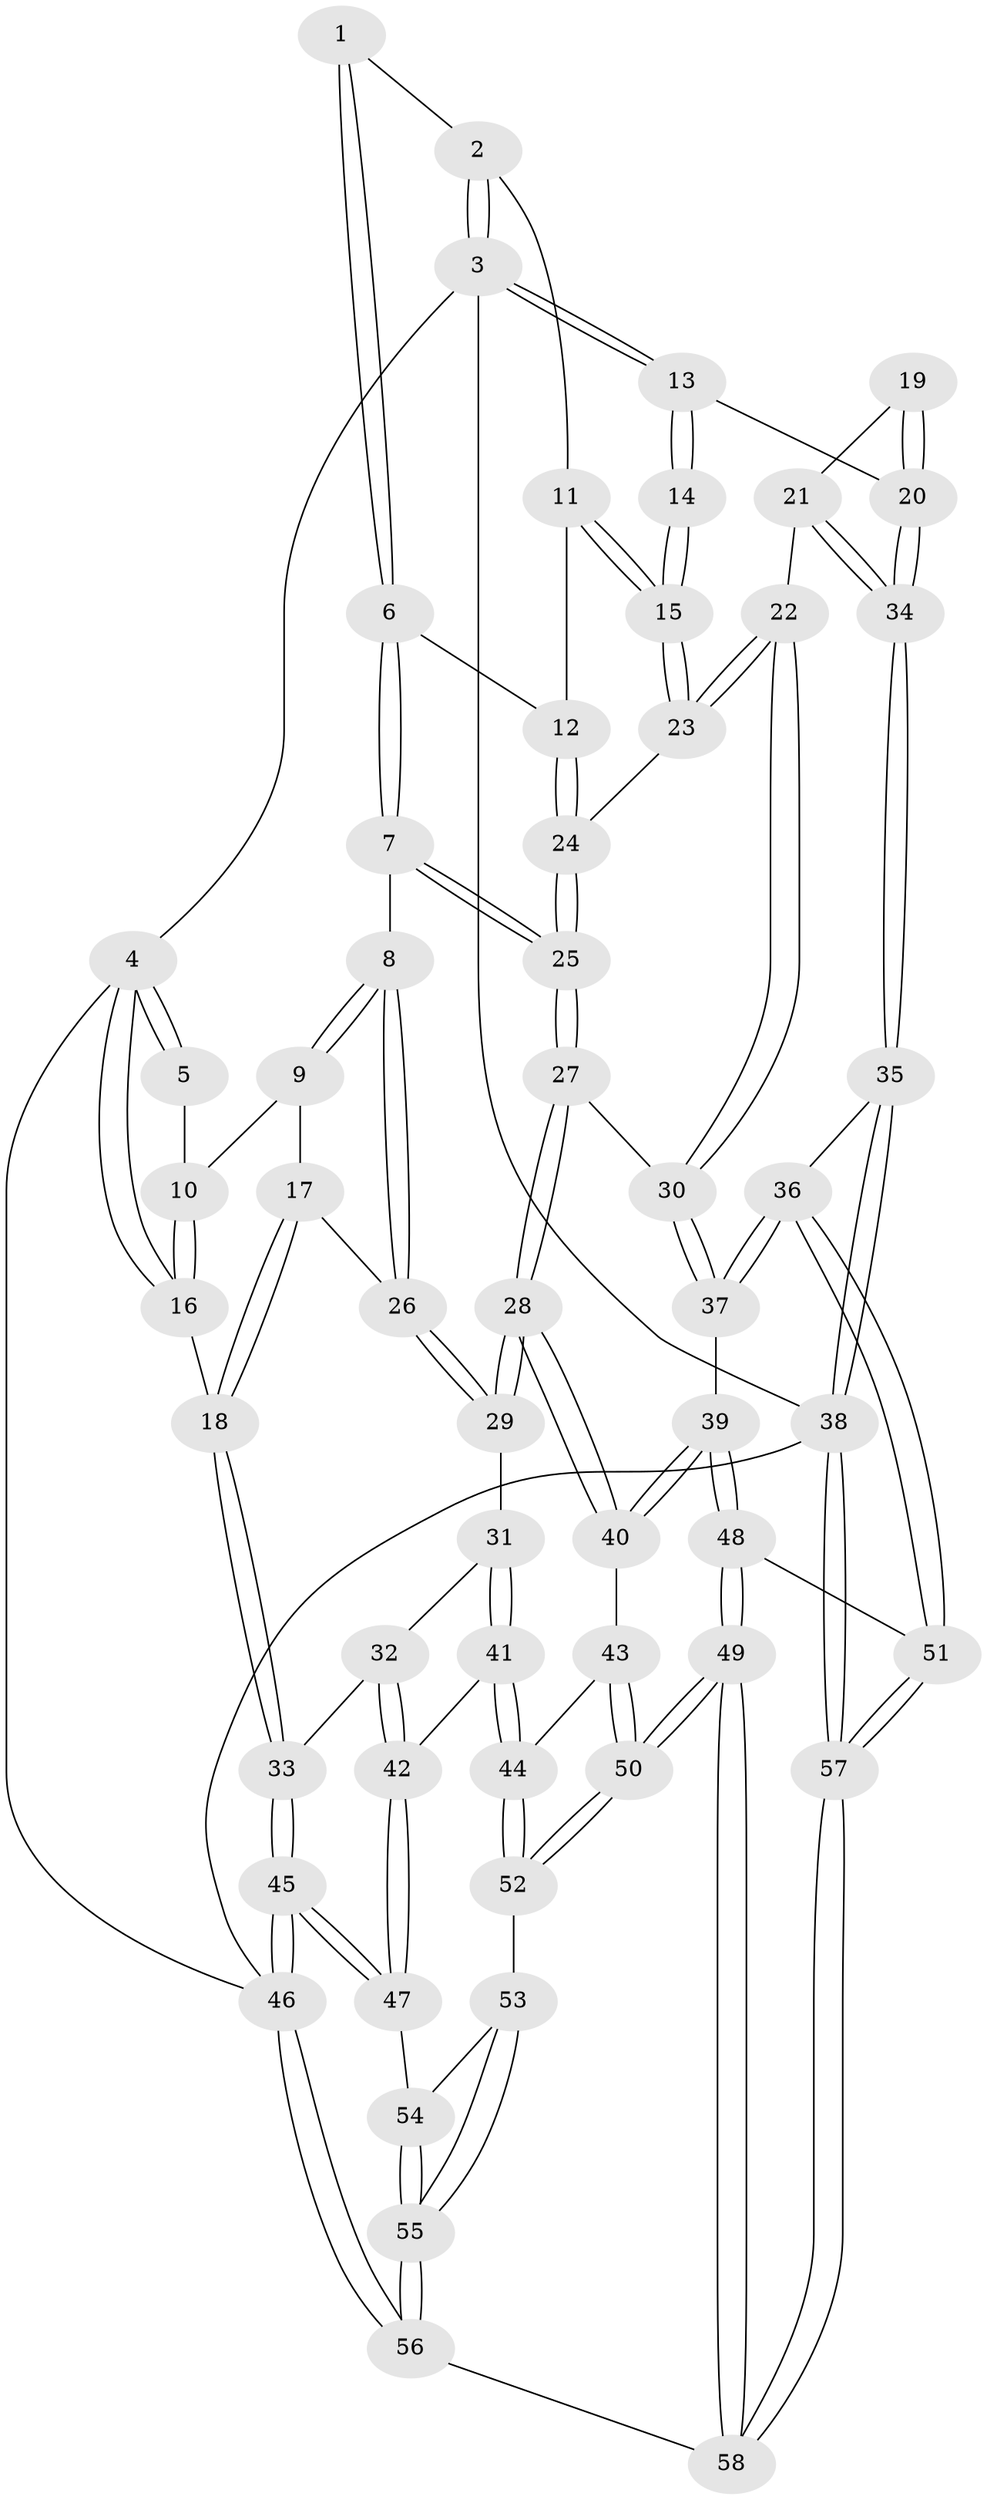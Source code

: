 // coarse degree distribution, {3: 0.3103448275862069, 4: 0.27586206896551724, 5: 0.27586206896551724, 6: 0.10344827586206896, 9: 0.034482758620689655}
// Generated by graph-tools (version 1.1) at 2025/07/03/04/25 22:07:08]
// undirected, 58 vertices, 142 edges
graph export_dot {
graph [start="1"]
  node [color=gray90,style=filled];
  1 [pos="+0.4696548220846016+0"];
  2 [pos="+0.7834585805763284+0"];
  3 [pos="+1+0"];
  4 [pos="+0+0"];
  5 [pos="+0.2223284604241303+0"];
  6 [pos="+0.5012868147820992+0.14898670351215312"];
  7 [pos="+0.45682674087986236+0.18582308326586222"];
  8 [pos="+0.37315106981655316+0.1843611174290356"];
  9 [pos="+0.22302899368355308+0"];
  10 [pos="+0.21910159824707118+0"];
  11 [pos="+0.7621093655419818+0"];
  12 [pos="+0.5518954520614512+0.13699625783823702"];
  13 [pos="+1+0"];
  14 [pos="+0.8614230690100703+0.13485876988235773"];
  15 [pos="+0.8280346340797401+0.1319315041997996"];
  16 [pos="+0+0.20039039814814644"];
  17 [pos="+0.09206904984241886+0.1926507011785775"];
  18 [pos="+0+0.351473640841685"];
  19 [pos="+0.9606934665883532+0.20282118095161214"];
  20 [pos="+1+0.28672259446239334"];
  21 [pos="+0.9179159339094357+0.3256314519675972"];
  22 [pos="+0.8632303437079489+0.3092260313689289"];
  23 [pos="+0.79359763419327+0.23022136359743936"];
  24 [pos="+0.7372221831656322+0.25588636279447236"];
  25 [pos="+0.594668555383679+0.4508671320893275"];
  26 [pos="+0.3075124171885065+0.26890258157353697"];
  27 [pos="+0.5945206886790266+0.4533469217336169"];
  28 [pos="+0.5648615734224728+0.5037790788044485"];
  29 [pos="+0.2551906096538343+0.43122388931532135"];
  30 [pos="+0.8041684932410509+0.4661101234239341"];
  31 [pos="+0.2038044697410543+0.4639730187970109"];
  32 [pos="+0.17713402811632312+0.4630434132963464"];
  33 [pos="+0+0.4010651423728812"];
  34 [pos="+1+0.44680482151037554"];
  35 [pos="+1+0.5539115765681134"];
  36 [pos="+1+0.5955425774887191"];
  37 [pos="+0.9598259068799749+0.5856670947524282"];
  38 [pos="+1+1"];
  39 [pos="+0.6758480618004675+0.6643907252225681"];
  40 [pos="+0.5666008112395697+0.5401430558664184"];
  41 [pos="+0.2853393695626921+0.6802855591672323"];
  42 [pos="+0.110779938831925+0.7047226747983905"];
  43 [pos="+0.4778862565659465+0.641513157155456"];
  44 [pos="+0.3018795374433095+0.7002099185388634"];
  45 [pos="+0+0.734738171042139"];
  46 [pos="+0+1"];
  47 [pos="+0.04407407040681435+0.7520910743587906"];
  48 [pos="+0.699271501310103+0.8271253228788523"];
  49 [pos="+0.5358203039128699+1"];
  50 [pos="+0.5222689880016461+0.9881238201815576"];
  51 [pos="+0.8483774475859718+0.8378689313569674"];
  52 [pos="+0.29204270129753684+0.8197548416015589"];
  53 [pos="+0.2859312459850445+0.8226855647124239"];
  54 [pos="+0.06128786609431525+0.7633468282416102"];
  55 [pos="+0.1659267047774207+0.9471034501380267"];
  56 [pos="+0+1"];
  57 [pos="+1+1"];
  58 [pos="+0.5367717863083121+1"];
  1 -- 2;
  1 -- 6;
  1 -- 6;
  2 -- 3;
  2 -- 3;
  2 -- 11;
  3 -- 4;
  3 -- 13;
  3 -- 13;
  3 -- 38;
  4 -- 5;
  4 -- 5;
  4 -- 16;
  4 -- 16;
  4 -- 46;
  5 -- 10;
  6 -- 7;
  6 -- 7;
  6 -- 12;
  7 -- 8;
  7 -- 25;
  7 -- 25;
  8 -- 9;
  8 -- 9;
  8 -- 26;
  8 -- 26;
  9 -- 10;
  9 -- 17;
  10 -- 16;
  10 -- 16;
  11 -- 12;
  11 -- 15;
  11 -- 15;
  12 -- 24;
  12 -- 24;
  13 -- 14;
  13 -- 14;
  13 -- 20;
  14 -- 15;
  14 -- 15;
  15 -- 23;
  15 -- 23;
  16 -- 18;
  17 -- 18;
  17 -- 18;
  17 -- 26;
  18 -- 33;
  18 -- 33;
  19 -- 20;
  19 -- 20;
  19 -- 21;
  20 -- 34;
  20 -- 34;
  21 -- 22;
  21 -- 34;
  21 -- 34;
  22 -- 23;
  22 -- 23;
  22 -- 30;
  22 -- 30;
  23 -- 24;
  24 -- 25;
  24 -- 25;
  25 -- 27;
  25 -- 27;
  26 -- 29;
  26 -- 29;
  27 -- 28;
  27 -- 28;
  27 -- 30;
  28 -- 29;
  28 -- 29;
  28 -- 40;
  28 -- 40;
  29 -- 31;
  30 -- 37;
  30 -- 37;
  31 -- 32;
  31 -- 41;
  31 -- 41;
  32 -- 33;
  32 -- 42;
  32 -- 42;
  33 -- 45;
  33 -- 45;
  34 -- 35;
  34 -- 35;
  35 -- 36;
  35 -- 38;
  35 -- 38;
  36 -- 37;
  36 -- 37;
  36 -- 51;
  36 -- 51;
  37 -- 39;
  38 -- 57;
  38 -- 57;
  38 -- 46;
  39 -- 40;
  39 -- 40;
  39 -- 48;
  39 -- 48;
  40 -- 43;
  41 -- 42;
  41 -- 44;
  41 -- 44;
  42 -- 47;
  42 -- 47;
  43 -- 44;
  43 -- 50;
  43 -- 50;
  44 -- 52;
  44 -- 52;
  45 -- 46;
  45 -- 46;
  45 -- 47;
  45 -- 47;
  46 -- 56;
  46 -- 56;
  47 -- 54;
  48 -- 49;
  48 -- 49;
  48 -- 51;
  49 -- 50;
  49 -- 50;
  49 -- 58;
  49 -- 58;
  50 -- 52;
  50 -- 52;
  51 -- 57;
  51 -- 57;
  52 -- 53;
  53 -- 54;
  53 -- 55;
  53 -- 55;
  54 -- 55;
  54 -- 55;
  55 -- 56;
  55 -- 56;
  56 -- 58;
  57 -- 58;
  57 -- 58;
}
